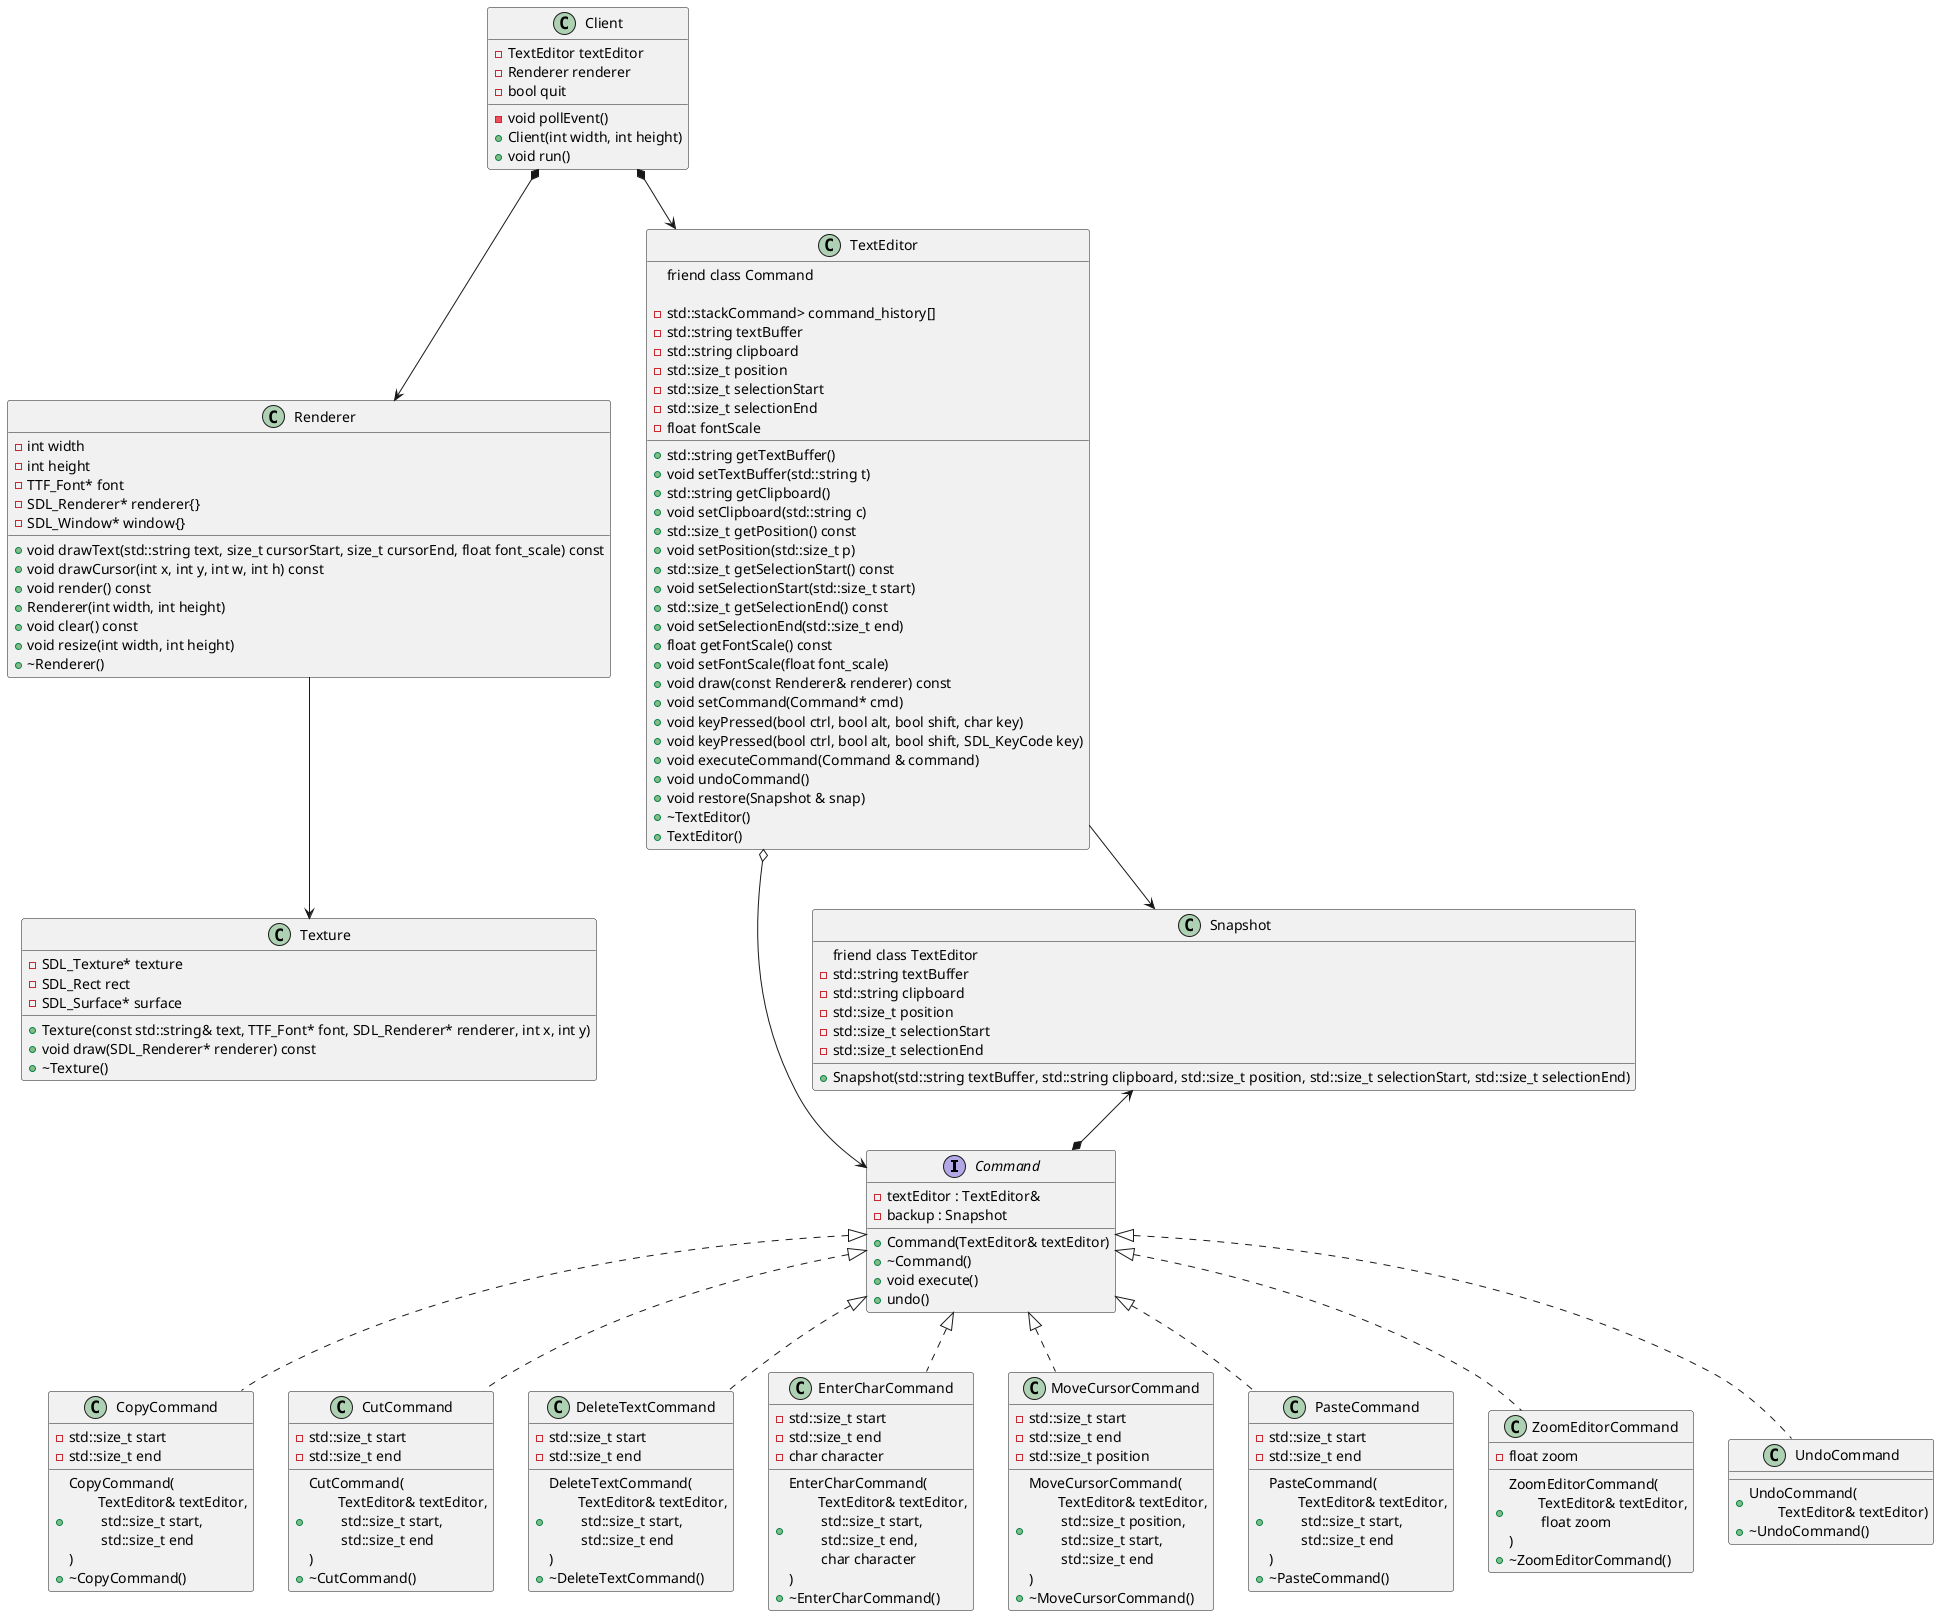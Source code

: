 @startuml
interface Command {
    - textEditor : TextEditor&
    - backup : Snapshot
    + Command(TextEditor& textEditor)
    + ~Command()
    + void execute()
    + undo()
}

class CopyCommand {
    - std::size_t start
    - std::size_t end
    + CopyCommand(\n\tTextEditor& textEditor,\n\t std::size_t start,\n\t std::size_t end\n)
    + ~CopyCommand()
}

class CutCommand {
    - std::size_t start
    - std::size_t end
    + CutCommand(\n\tTextEditor& textEditor,\n\t std::size_t start,\n\t std::size_t end\n)
    + ~CutCommand()
}

class DeleteTextCommand {
    - std::size_t start
    - std::size_t end
    + DeleteTextCommand(\n\tTextEditor& textEditor,\n\t std::size_t start,\n\t std::size_t end\n)
    + ~DeleteTextCommand()
}

class EnterCharCommand {
    - std::size_t start
    - std::size_t end
    - char character
    + EnterCharCommand(\n\tTextEditor& textEditor,\n\t std::size_t start,\n\t std::size_t end,\n\t char character\n)
    + ~EnterCharCommand()
}

class MoveCursorCommand {
    - std::size_t start
    - std::size_t end
    - std::size_t position
    + MoveCursorCommand(\n\tTextEditor& textEditor,\n\t std::size_t position,\n\t std::size_t start,\n\t std::size_t end\n)
    + ~MoveCursorCommand()
}

class PasteCommand {
    - std::size_t start
    - std::size_t end
    + PasteCommand(\n\tTextEditor& textEditor,\n\t std::size_t start,\n\t std::size_t end\n)
    + ~PasteCommand()
}

class ZoomEditorCommand {
    - float zoom
    + ZoomEditorCommand(\n\tTextEditor& textEditor,\n\t float zoom\n)
    + ~ZoomEditorCommand()
}

class UndoCommand {
    + UndoCommand(\n\tTextEditor& textEditor)
    + ~UndoCommand()
}

class Snapshot {
    friend class TextEditor
    - std::string textBuffer
    - std::string clipboard
    - std::size_t position
    - std::size_t selectionStart
    - std::size_t selectionEnd
    + Snapshot(std::string textBuffer, std::string clipboard, std::size_t position, std::size_t selectionStart, std::size_t selectionEnd)
}

class Client {
   - TextEditor textEditor
   - Renderer renderer
   - bool quit
   - void pollEvent()
   + Client(int width, int height)
   + void run()
}

class Renderer {
    - int width
    - int height
    - TTF_Font* font
    - SDL_Renderer* renderer{}
    - SDL_Window* window{}
    + void drawText(std::string text, size_t cursorStart, size_t cursorEnd, float font_scale) const
    + void drawCursor(int x, int y, int w, int h) const
    + void render() const
    + Renderer(int width, int height)
    + void clear() const
    + void resize(int width, int height)
    + ~Renderer()
}

class TextEditor {
    friend class Command

    - std::stackCommand> command_history[]
    - std::string textBuffer
    - std::string clipboard
    - std::size_t position
    - std::size_t selectionStart
    - std::size_t selectionEnd
    - float fontScale
    + std::string getTextBuffer()
    + void setTextBuffer(std::string t)
    + std::string getClipboard()
    + void setClipboard(std::string c)
    + std::size_t getPosition() const
    + void setPosition(std::size_t p)
    + std::size_t getSelectionStart() const
    + void setSelectionStart(std::size_t start)
    + std::size_t getSelectionEnd() const
    + void setSelectionEnd(std::size_t end)
    + float getFontScale() const
    + void setFontScale(float font_scale)
    + void draw(const Renderer& renderer) const
    + void setCommand(Command* cmd)
    + void keyPressed(bool ctrl, bool alt, bool shift, char key)
    + void keyPressed(bool ctrl, bool alt, bool shift, SDL_KeyCode key)
    + void executeCommand(Command & command)
    + void undoCommand()
    + void restore(Snapshot & snap)
    + ~TextEditor()
    + TextEditor()
}



class Texture {
    - SDL_Texture* texture
    - SDL_Rect rect
    - SDL_Surface* surface
    + Texture(const std::string& text, TTF_Font* font, SDL_Renderer* renderer, int x, int y)
    + void draw(SDL_Renderer* renderer) const
    + ~Texture()
}

Command <|.. MoveCursorCommand
Command <|.. EnterCharCommand
Command <|.. DeleteTextCommand
Command <|.. CopyCommand
Command <|.. PasteCommand
Command <|.. CutCommand
Command <|.. ZoomEditorCommand
Command <|.. UndoCommand

Snapshot <--* Command
TextEditor --> Snapshot

Client *--> TextEditor
TextEditor o---> Command
Renderer --> Texture
Client *--> Renderer
@enduml